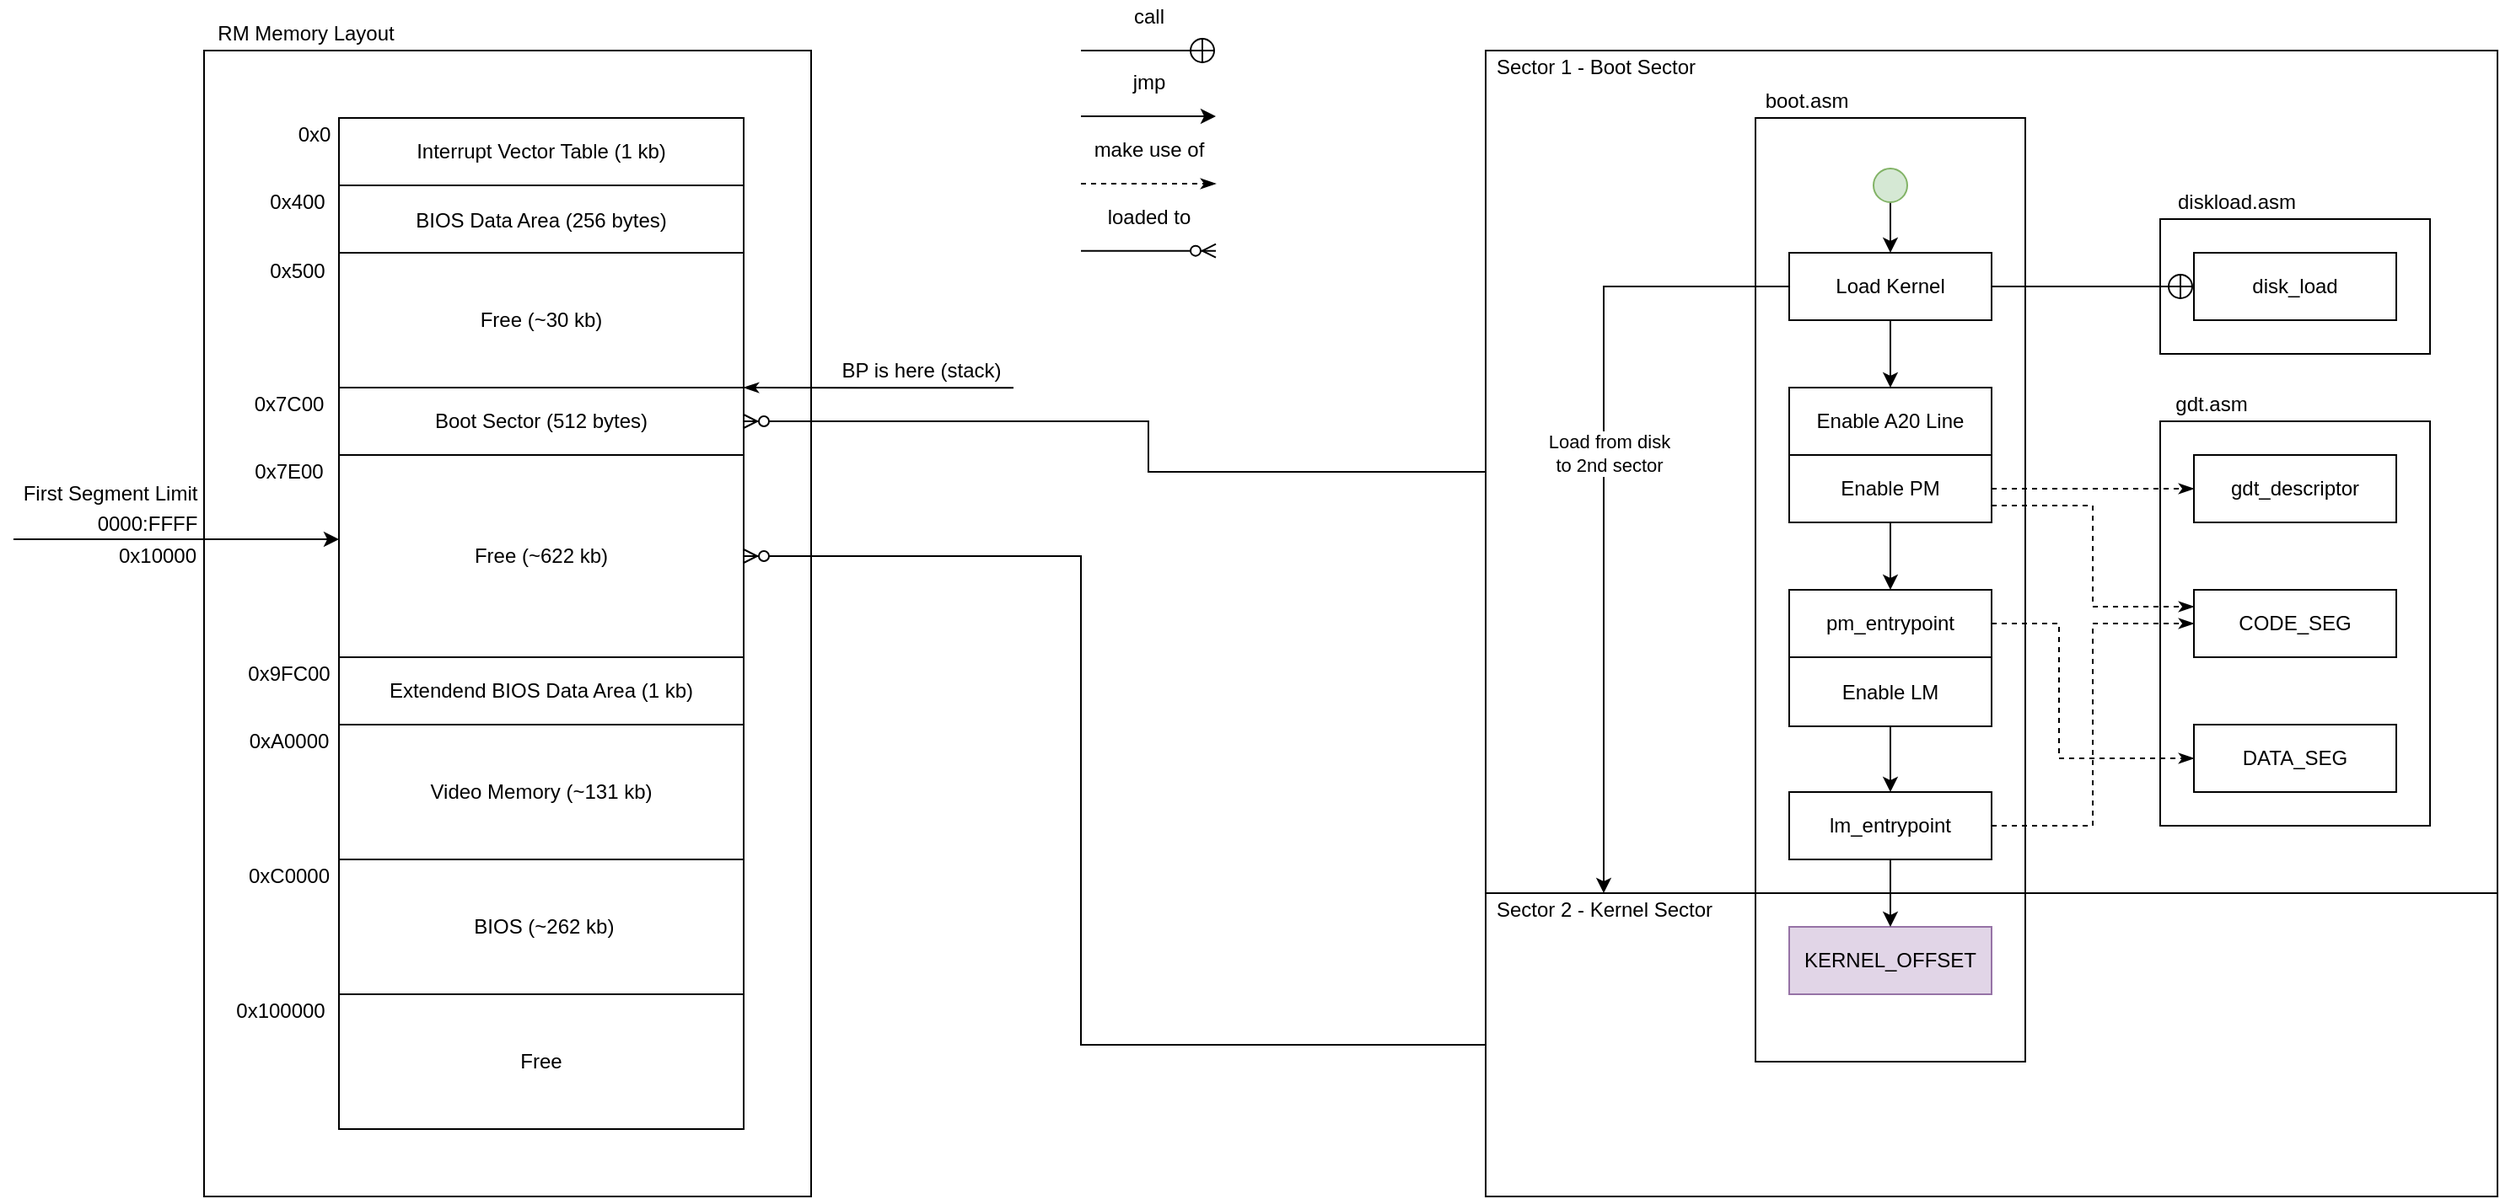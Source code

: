 <mxfile version="13.6.5">
    <diagram id="izmF_bscHp4DHaRj6V_l" name="Page-1">
        <mxGraphModel dx="2516" dy="1110" grid="0" gridSize="10" guides="1" tooltips="1" connect="1" arrows="1" fold="1" page="0" pageScale="1" pageWidth="850" pageHeight="1100" math="0" shadow="0">
            <root>
                <mxCell id="0"/>
                <mxCell id="1" parent="0"/>
                <mxCell id="137" style="rounded=0;orthogonalLoop=1;jettySize=auto;html=1;exitX=0;exitY=0.5;exitDx=0;exitDy=0;entryX=1;entryY=0.5;entryDx=0;entryDy=0;endArrow=ERzeroToMany;endFill=1;edgeStyle=orthogonalEdgeStyle;" edge="1" parent="1" source="62" target="114">
                    <mxGeometry relative="1" as="geometry">
                        <Array as="points">
                            <mxPoint x="-360" y="470"/>
                            <mxPoint x="-360" y="180"/>
                        </Array>
                    </mxGeometry>
                </mxCell>
                <mxCell id="62" value="" style="whiteSpace=wrap;html=1;fillColor=none;" parent="1" vertex="1">
                    <mxGeometry x="-120" y="380" width="600" height="180" as="geometry"/>
                </mxCell>
                <mxCell id="132" style="rounded=0;orthogonalLoop=1;jettySize=auto;html=1;exitX=0;exitY=0.5;exitDx=0;exitDy=0;entryX=1;entryY=0.5;entryDx=0;entryDy=0;endArrow=ERzeroToMany;endFill=1;edgeStyle=orthogonalEdgeStyle;" edge="1" parent="1" source="63" target="113">
                    <mxGeometry relative="1" as="geometry">
                        <Array as="points">
                            <mxPoint x="-320" y="130"/>
                            <mxPoint x="-320" y="100"/>
                        </Array>
                    </mxGeometry>
                </mxCell>
                <mxCell id="63" value="" style="whiteSpace=wrap;html=1;fillColor=none;" parent="1" vertex="1">
                    <mxGeometry x="-120" y="-120" width="600" height="500" as="geometry"/>
                </mxCell>
                <mxCell id="64" value="" style="whiteSpace=wrap;html=1;fillColor=none;" parent="1" vertex="1">
                    <mxGeometry x="40" y="-80" width="160" height="560" as="geometry"/>
                </mxCell>
                <mxCell id="65" value="boot.asm" style="text;html=1;align=center;verticalAlign=middle;resizable=0;points=[];autosize=1;" parent="1" vertex="1">
                    <mxGeometry x="40" y="-100" width="60" height="20" as="geometry"/>
                </mxCell>
                <mxCell id="66" style="edgeStyle=orthogonalEdgeStyle;rounded=0;orthogonalLoop=1;jettySize=auto;html=1;exitX=1;exitY=0.5;exitDx=0;exitDy=0;startArrow=none;startFill=0;endArrow=circlePlus;endFill=0;entryX=0;entryY=0.5;entryDx=0;entryDy=0;" parent="1" source="68" target="85" edge="1">
                    <mxGeometry relative="1" as="geometry"/>
                </mxCell>
                <mxCell id="105" value="" style="edgeStyle=orthogonalEdgeStyle;rounded=0;orthogonalLoop=1;jettySize=auto;html=1;" edge="1" parent="1" source="68" target="104">
                    <mxGeometry relative="1" as="geometry"/>
                </mxCell>
                <mxCell id="107" style="edgeStyle=orthogonalEdgeStyle;rounded=0;orthogonalLoop=1;jettySize=auto;html=1;exitX=0;exitY=0.5;exitDx=0;exitDy=0;entryX=0.5;entryY=0;entryDx=0;entryDy=0;entryPerimeter=0;endArrow=classic;" edge="1" parent="1" source="68" target="93">
                    <mxGeometry relative="1" as="geometry"/>
                </mxCell>
                <mxCell id="108" value="Load from disk&lt;br&gt;to 2nd sector" style="edgeLabel;html=1;align=center;verticalAlign=middle;resizable=0;points=[];" vertex="1" connectable="0" parent="107">
                    <mxGeometry x="-0.111" y="3" relative="1" as="geometry">
                        <mxPoint as="offset"/>
                    </mxGeometry>
                </mxCell>
                <mxCell id="68" value="Load Kernel" style="whiteSpace=wrap;html=1;" parent="1" vertex="1">
                    <mxGeometry x="60" width="120" height="40" as="geometry"/>
                </mxCell>
                <mxCell id="69" value="" style="edgeStyle=orthogonalEdgeStyle;rounded=0;orthogonalLoop=1;jettySize=auto;html=1;dashed=1;endArrow=classicThin;endFill=1;" parent="1" source="89" target="75" edge="1">
                    <mxGeometry relative="1" as="geometry"/>
                </mxCell>
                <mxCell id="70" style="edgeStyle=orthogonalEdgeStyle;rounded=0;orthogonalLoop=1;jettySize=auto;html=1;exitX=1;exitY=0.75;exitDx=0;exitDy=0;entryX=0;entryY=0.25;entryDx=0;entryDy=0;dashed=1;endFill=1;endArrow=classicThin;" parent="1" source="89" target="77" edge="1">
                    <mxGeometry relative="1" as="geometry">
                        <Array as="points">
                            <mxPoint x="240" y="150"/>
                            <mxPoint x="240" y="210"/>
                        </Array>
                    </mxGeometry>
                </mxCell>
                <mxCell id="71" style="edgeStyle=orthogonalEdgeStyle;rounded=0;orthogonalLoop=1;jettySize=auto;html=1;exitX=1;exitY=0.5;exitDx=0;exitDy=0;entryX=0;entryY=0.5;entryDx=0;entryDy=0;dashed=1;endFill=1;endArrow=classicThin;" parent="1" source="90" target="78" edge="1">
                    <mxGeometry relative="1" as="geometry">
                        <Array as="points">
                            <mxPoint x="220" y="220"/>
                            <mxPoint x="220" y="300"/>
                        </Array>
                    </mxGeometry>
                </mxCell>
                <mxCell id="97" value="" style="edgeStyle=orthogonalEdgeStyle;rounded=0;orthogonalLoop=1;jettySize=auto;html=1;" edge="1" parent="1" source="80" target="96">
                    <mxGeometry relative="1" as="geometry"/>
                </mxCell>
                <mxCell id="80" value="Enable LM" style="whiteSpace=wrap;html=1;" parent="1" vertex="1">
                    <mxGeometry x="60" y="240" width="120" height="41" as="geometry"/>
                </mxCell>
                <mxCell id="81" value="KERNEL_OFFSET" style="whiteSpace=wrap;html=1;fillColor=#e1d5e7;strokeColor=#9673a6;" parent="1" vertex="1">
                    <mxGeometry x="60" y="400" width="120" height="40" as="geometry"/>
                </mxCell>
                <mxCell id="82" value="" style="group" parent="1" vertex="1" connectable="0">
                    <mxGeometry x="280" y="-40" width="160" height="120" as="geometry"/>
                </mxCell>
                <mxCell id="83" value="" style="whiteSpace=wrap;html=1;fillColor=none;" parent="82" vertex="1">
                    <mxGeometry y="20" width="160" height="80" as="geometry"/>
                </mxCell>
                <mxCell id="84" value="diskload.asm" style="text;html=1;align=center;verticalAlign=middle;resizable=0;points=[];autosize=1;" parent="82" vertex="1">
                    <mxGeometry width="90" height="20" as="geometry"/>
                </mxCell>
                <mxCell id="85" value="disk_load" style="whiteSpace=wrap;html=1;" parent="82" vertex="1">
                    <mxGeometry x="20" y="40" width="120" height="40" as="geometry"/>
                </mxCell>
                <mxCell id="92" value="Sector 1 - Boot Sector" style="text;html=1;align=center;verticalAlign=middle;resizable=0;points=[];autosize=1;" parent="1" vertex="1">
                    <mxGeometry x="-120" y="-120" width="130" height="20" as="geometry"/>
                </mxCell>
                <mxCell id="93" value="Sector 2 - Kernel Sector" style="text;html=1;align=center;verticalAlign=middle;resizable=0;points=[];autosize=1;" parent="1" vertex="1">
                    <mxGeometry x="-120" y="380" width="140" height="20" as="geometry"/>
                </mxCell>
                <mxCell id="89" value="Enable PM" style="whiteSpace=wrap;html=1;" parent="1" vertex="1">
                    <mxGeometry x="60" y="120" width="120" height="40" as="geometry"/>
                </mxCell>
                <mxCell id="90" value="pm_entrypoint" style="whiteSpace=wrap;html=1;" parent="1" vertex="1">
                    <mxGeometry x="60" y="200" width="120" height="40" as="geometry"/>
                </mxCell>
                <mxCell id="91" value="" style="edgeStyle=orthogonalEdgeStyle;rounded=0;orthogonalLoop=1;jettySize=auto;html=1;" parent="1" source="89" target="90" edge="1">
                    <mxGeometry relative="1" as="geometry"/>
                </mxCell>
                <mxCell id="74" value="" style="whiteSpace=wrap;html=1;fillColor=none;" parent="1" vertex="1">
                    <mxGeometry x="280" y="100" width="160" height="240" as="geometry"/>
                </mxCell>
                <mxCell id="75" value="gdt_descriptor" style="whiteSpace=wrap;html=1;" parent="1" vertex="1">
                    <mxGeometry x="300" y="120" width="120" height="40" as="geometry"/>
                </mxCell>
                <mxCell id="76" value="gdt.asm" style="text;html=1;align=center;verticalAlign=middle;resizable=0;points=[];autosize=1;" parent="1" vertex="1">
                    <mxGeometry x="280" y="80" width="60" height="20" as="geometry"/>
                </mxCell>
                <mxCell id="77" value="CODE_SEG" style="whiteSpace=wrap;html=1;" parent="1" vertex="1">
                    <mxGeometry x="300" y="200" width="120" height="40" as="geometry"/>
                </mxCell>
                <mxCell id="78" value="DATA_SEG" style="whiteSpace=wrap;html=1;" parent="1" vertex="1">
                    <mxGeometry x="300" y="280" width="120" height="40" as="geometry"/>
                </mxCell>
                <mxCell id="98" style="edgeStyle=orthogonalEdgeStyle;rounded=0;orthogonalLoop=1;jettySize=auto;html=1;exitX=1;exitY=0.5;exitDx=0;exitDy=0;entryX=0;entryY=0.5;entryDx=0;entryDy=0;dashed=1;endFill=1;endArrow=classicThin;" edge="1" parent="1" source="96" target="77">
                    <mxGeometry relative="1" as="geometry">
                        <Array as="points">
                            <mxPoint x="240" y="340"/>
                            <mxPoint x="240" y="220"/>
                        </Array>
                    </mxGeometry>
                </mxCell>
                <mxCell id="99" style="edgeStyle=orthogonalEdgeStyle;rounded=0;orthogonalLoop=1;jettySize=auto;html=1;exitX=0.5;exitY=1;exitDx=0;exitDy=0;" edge="1" parent="1" source="96" target="81">
                    <mxGeometry relative="1" as="geometry"/>
                </mxCell>
                <mxCell id="96" value="lm_entrypoint" style="whiteSpace=wrap;html=1;" vertex="1" parent="1">
                    <mxGeometry x="60" y="320" width="120" height="40" as="geometry"/>
                </mxCell>
                <mxCell id="103" style="edgeStyle=orthogonalEdgeStyle;rounded=0;orthogonalLoop=1;jettySize=auto;html=1;exitX=0.5;exitY=1;exitDx=0;exitDy=0;entryX=0.5;entryY=0;entryDx=0;entryDy=0;" edge="1" parent="1" source="100" target="68">
                    <mxGeometry relative="1" as="geometry"/>
                </mxCell>
                <mxCell id="100" value="" style="ellipse;whiteSpace=wrap;html=1;aspect=fixed;fillColor=#d5e8d4;strokeColor=#82b366;" vertex="1" parent="1">
                    <mxGeometry x="110" y="-50" width="20" height="20" as="geometry"/>
                </mxCell>
                <mxCell id="104" value="Enable A20 Line" style="whiteSpace=wrap;html=1;" vertex="1" parent="1">
                    <mxGeometry x="60" y="80" width="120" height="40" as="geometry"/>
                </mxCell>
                <mxCell id="39" style="edgeStyle=orthogonalEdgeStyle;rounded=0;orthogonalLoop=1;jettySize=auto;html=1;startArrow=none;startFill=0;endArrow=circlePlus;endFill=0;" parent="1" edge="1">
                    <mxGeometry relative="1" as="geometry">
                        <mxPoint x="-360" y="-120" as="sourcePoint"/>
                        <mxPoint x="-280" y="-120" as="targetPoint"/>
                    </mxGeometry>
                </mxCell>
                <mxCell id="40" value="call" style="text;html=1;align=center;verticalAlign=middle;resizable=0;points=[];autosize=1;" parent="1" vertex="1">
                    <mxGeometry x="-335" y="-150" width="30" height="20" as="geometry"/>
                </mxCell>
                <mxCell id="41" style="edgeStyle=orthogonalEdgeStyle;rounded=0;orthogonalLoop=1;jettySize=auto;html=1;startArrow=none;endArrow=classic;" parent="1" edge="1">
                    <mxGeometry relative="1" as="geometry">
                        <mxPoint x="-360" y="-81" as="sourcePoint"/>
                        <mxPoint x="-280" y="-81" as="targetPoint"/>
                    </mxGeometry>
                </mxCell>
                <mxCell id="42" value="jmp" style="text;html=1;align=center;verticalAlign=middle;resizable=0;points=[];autosize=1;" parent="1" vertex="1">
                    <mxGeometry x="-335" y="-111" width="30" height="20" as="geometry"/>
                </mxCell>
                <mxCell id="43" style="edgeStyle=orthogonalEdgeStyle;rounded=0;orthogonalLoop=1;jettySize=auto;html=1;startArrow=none;endArrow=classicThin;dashed=1;endFill=1;" parent="1" edge="1">
                    <mxGeometry relative="1" as="geometry">
                        <mxPoint x="-360" y="-41" as="sourcePoint"/>
                        <mxPoint x="-280" y="-41" as="targetPoint"/>
                    </mxGeometry>
                </mxCell>
                <mxCell id="44" value="make use of" style="text;html=1;align=center;verticalAlign=middle;resizable=0;points=[];autosize=1;" parent="1" vertex="1">
                    <mxGeometry x="-360" y="-71" width="80" height="20" as="geometry"/>
                </mxCell>
                <mxCell id="134" value="loaded to" style="text;html=1;align=center;verticalAlign=middle;resizable=0;points=[];autosize=1;" vertex="1" parent="1">
                    <mxGeometry x="-350" y="-31.18" width="60" height="20" as="geometry"/>
                </mxCell>
                <mxCell id="135" style="edgeStyle=orthogonalEdgeStyle;rounded=0;orthogonalLoop=1;jettySize=auto;html=1;startArrow=none;endArrow=ERzeroToMany;endFill=1;" edge="1" parent="1">
                    <mxGeometry relative="1" as="geometry">
                        <mxPoint x="-360.0" y="-1.18" as="sourcePoint"/>
                        <mxPoint x="-280.0" y="-1.18" as="targetPoint"/>
                    </mxGeometry>
                </mxCell>
                <mxCell id="138" value="" style="group" vertex="1" connectable="0" parent="1">
                    <mxGeometry x="-880" y="-140" width="360" height="700" as="geometry"/>
                </mxCell>
                <mxCell id="129" value="" style="rounded=0;whiteSpace=wrap;html=1;fillColor=none;" vertex="1" parent="138">
                    <mxGeometry y="20" width="360" height="680" as="geometry"/>
                </mxCell>
                <mxCell id="110" value="&lt;div&gt;Interrupt Vector Table (1 kb)&lt;/div&gt;" style="rounded=0;whiteSpace=wrap;html=1;" vertex="1" parent="138">
                    <mxGeometry x="80" y="60" width="240" height="40" as="geometry"/>
                </mxCell>
                <mxCell id="111" value="&lt;div&gt;BIOS Data Area (256 bytes)&lt;/div&gt;" style="rounded=0;whiteSpace=wrap;html=1;" vertex="1" parent="138">
                    <mxGeometry x="80" y="100" width="240" height="41" as="geometry"/>
                </mxCell>
                <mxCell id="112" value="Free (~30 kb)" style="rounded=0;whiteSpace=wrap;html=1;" vertex="1" parent="138">
                    <mxGeometry x="80" y="140" width="240" height="80" as="geometry"/>
                </mxCell>
                <mxCell id="113" value="&lt;div&gt;Boot Sector (512 bytes)&lt;/div&gt;" style="rounded=0;whiteSpace=wrap;html=1;" vertex="1" parent="138">
                    <mxGeometry x="80" y="220" width="240" height="40" as="geometry"/>
                </mxCell>
                <mxCell id="114" value="&lt;div&gt;Free (~622 kb)&lt;/div&gt;" style="rounded=0;whiteSpace=wrap;html=1;" vertex="1" parent="138">
                    <mxGeometry x="80" y="260" width="240" height="120" as="geometry"/>
                </mxCell>
                <mxCell id="115" value="&lt;div&gt;Extendend BIOS Data Area (1 kb)&lt;/div&gt;" style="rounded=0;whiteSpace=wrap;html=1;" vertex="1" parent="138">
                    <mxGeometry x="80" y="380" width="240" height="40" as="geometry"/>
                </mxCell>
                <mxCell id="117" value="&lt;div&gt;Video Memory (~131 kb)&lt;/div&gt;" style="rounded=0;whiteSpace=wrap;html=1;" vertex="1" parent="138">
                    <mxGeometry x="80" y="420" width="240" height="80" as="geometry"/>
                </mxCell>
                <mxCell id="118" value="&lt;div&gt;&amp;nbsp;BIOS (~262 kb)&lt;/div&gt;" style="rounded=0;whiteSpace=wrap;html=1;" vertex="1" parent="138">
                    <mxGeometry x="80" y="500" width="240" height="80" as="geometry"/>
                </mxCell>
                <mxCell id="119" value="&lt;div&gt;Free&lt;/div&gt;" style="rounded=0;whiteSpace=wrap;html=1;" vertex="1" parent="138">
                    <mxGeometry x="80" y="580" width="240" height="80" as="geometry"/>
                </mxCell>
                <mxCell id="120" value="0x0" style="text;html=1;align=center;verticalAlign=middle;resizable=0;points=[];autosize=1;" vertex="1" parent="138">
                    <mxGeometry x="50" y="60" width="30" height="20" as="geometry"/>
                </mxCell>
                <mxCell id="121" value="0x400" style="text;html=1;align=center;verticalAlign=middle;resizable=0;points=[];autosize=1;" vertex="1" parent="138">
                    <mxGeometry x="30" y="100" width="50" height="20" as="geometry"/>
                </mxCell>
                <mxCell id="122" value="0x500" style="text;html=1;align=center;verticalAlign=middle;resizable=0;points=[];autosize=1;" vertex="1" parent="138">
                    <mxGeometry x="30" y="141" width="50" height="20" as="geometry"/>
                </mxCell>
                <mxCell id="123" value="0x7C00" style="text;html=1;align=center;verticalAlign=middle;resizable=0;points=[];autosize=1;" vertex="1" parent="138">
                    <mxGeometry x="20" y="220" width="60" height="20" as="geometry"/>
                </mxCell>
                <mxCell id="124" value="0x7E00" style="text;html=1;align=center;verticalAlign=middle;resizable=0;points=[];autosize=1;" vertex="1" parent="138">
                    <mxGeometry x="20" y="260" width="60" height="20" as="geometry"/>
                </mxCell>
                <mxCell id="125" value="0x9FC00" style="text;html=1;align=center;verticalAlign=middle;resizable=0;points=[];autosize=1;" vertex="1" parent="138">
                    <mxGeometry x="20" y="380" width="60" height="20" as="geometry"/>
                </mxCell>
                <mxCell id="126" value="0xA0000" style="text;html=1;align=center;verticalAlign=middle;resizable=0;points=[];autosize=1;" vertex="1" parent="138">
                    <mxGeometry x="20" y="420" width="60" height="20" as="geometry"/>
                </mxCell>
                <mxCell id="127" value="0xC0000" style="text;html=1;align=center;verticalAlign=middle;resizable=0;points=[];autosize=1;" vertex="1" parent="138">
                    <mxGeometry x="20" y="500" width="60" height="20" as="geometry"/>
                </mxCell>
                <mxCell id="128" value="0x100000" style="text;html=1;align=center;verticalAlign=middle;resizable=0;points=[];autosize=1;" vertex="1" parent="138">
                    <mxGeometry x="10" y="580" width="70" height="20" as="geometry"/>
                </mxCell>
                <mxCell id="130" value="RM Memory Layout" style="text;html=1;align=center;verticalAlign=middle;resizable=0;points=[];autosize=1;" vertex="1" parent="138">
                    <mxGeometry width="120" height="20" as="geometry"/>
                </mxCell>
                <mxCell id="143" value="BP is here (stack)" style="text;html=1;align=center;verticalAlign=middle;resizable=0;points=[];autosize=1;" vertex="1" parent="1">
                    <mxGeometry x="-510" y="60" width="110" height="20" as="geometry"/>
                </mxCell>
                <mxCell id="141" value="" style="endArrow=classicThin;html=1;endFill=1;" edge="1" parent="1">
                    <mxGeometry width="50" height="50" relative="1" as="geometry">
                        <mxPoint x="-400" y="80.18" as="sourcePoint"/>
                        <mxPoint x="-560" y="80" as="targetPoint"/>
                    </mxGeometry>
                </mxCell>
                <mxCell id="151" value="0x10000" style="text;html=1;align=center;verticalAlign=middle;resizable=0;points=[];autosize=1;" vertex="1" parent="1">
                    <mxGeometry x="-936" y="171" width="56" height="18" as="geometry"/>
                </mxCell>
                <mxCell id="152" value="" style="endArrow=classic;html=1;entryX=0;entryY=0.75;entryDx=0;entryDy=0;" edge="1" parent="1">
                    <mxGeometry width="50" height="50" relative="1" as="geometry">
                        <mxPoint x="-993" y="170" as="sourcePoint"/>
                        <mxPoint x="-800" y="170" as="targetPoint"/>
                    </mxGeometry>
                </mxCell>
                <mxCell id="153" value="First Segment Limit" style="text;html=1;align=center;verticalAlign=middle;resizable=0;points=[];autosize=1;" vertex="1" parent="1">
                    <mxGeometry x="-993" y="134" width="113" height="18" as="geometry"/>
                </mxCell>
                <mxCell id="154" value="0000:FFFF" style="text;html=1;align=center;verticalAlign=middle;resizable=0;points=[];autosize=1;" vertex="1" parent="1">
                    <mxGeometry x="-949" y="152" width="69" height="18" as="geometry"/>
                </mxCell>
            </root>
        </mxGraphModel>
    </diagram>
</mxfile>